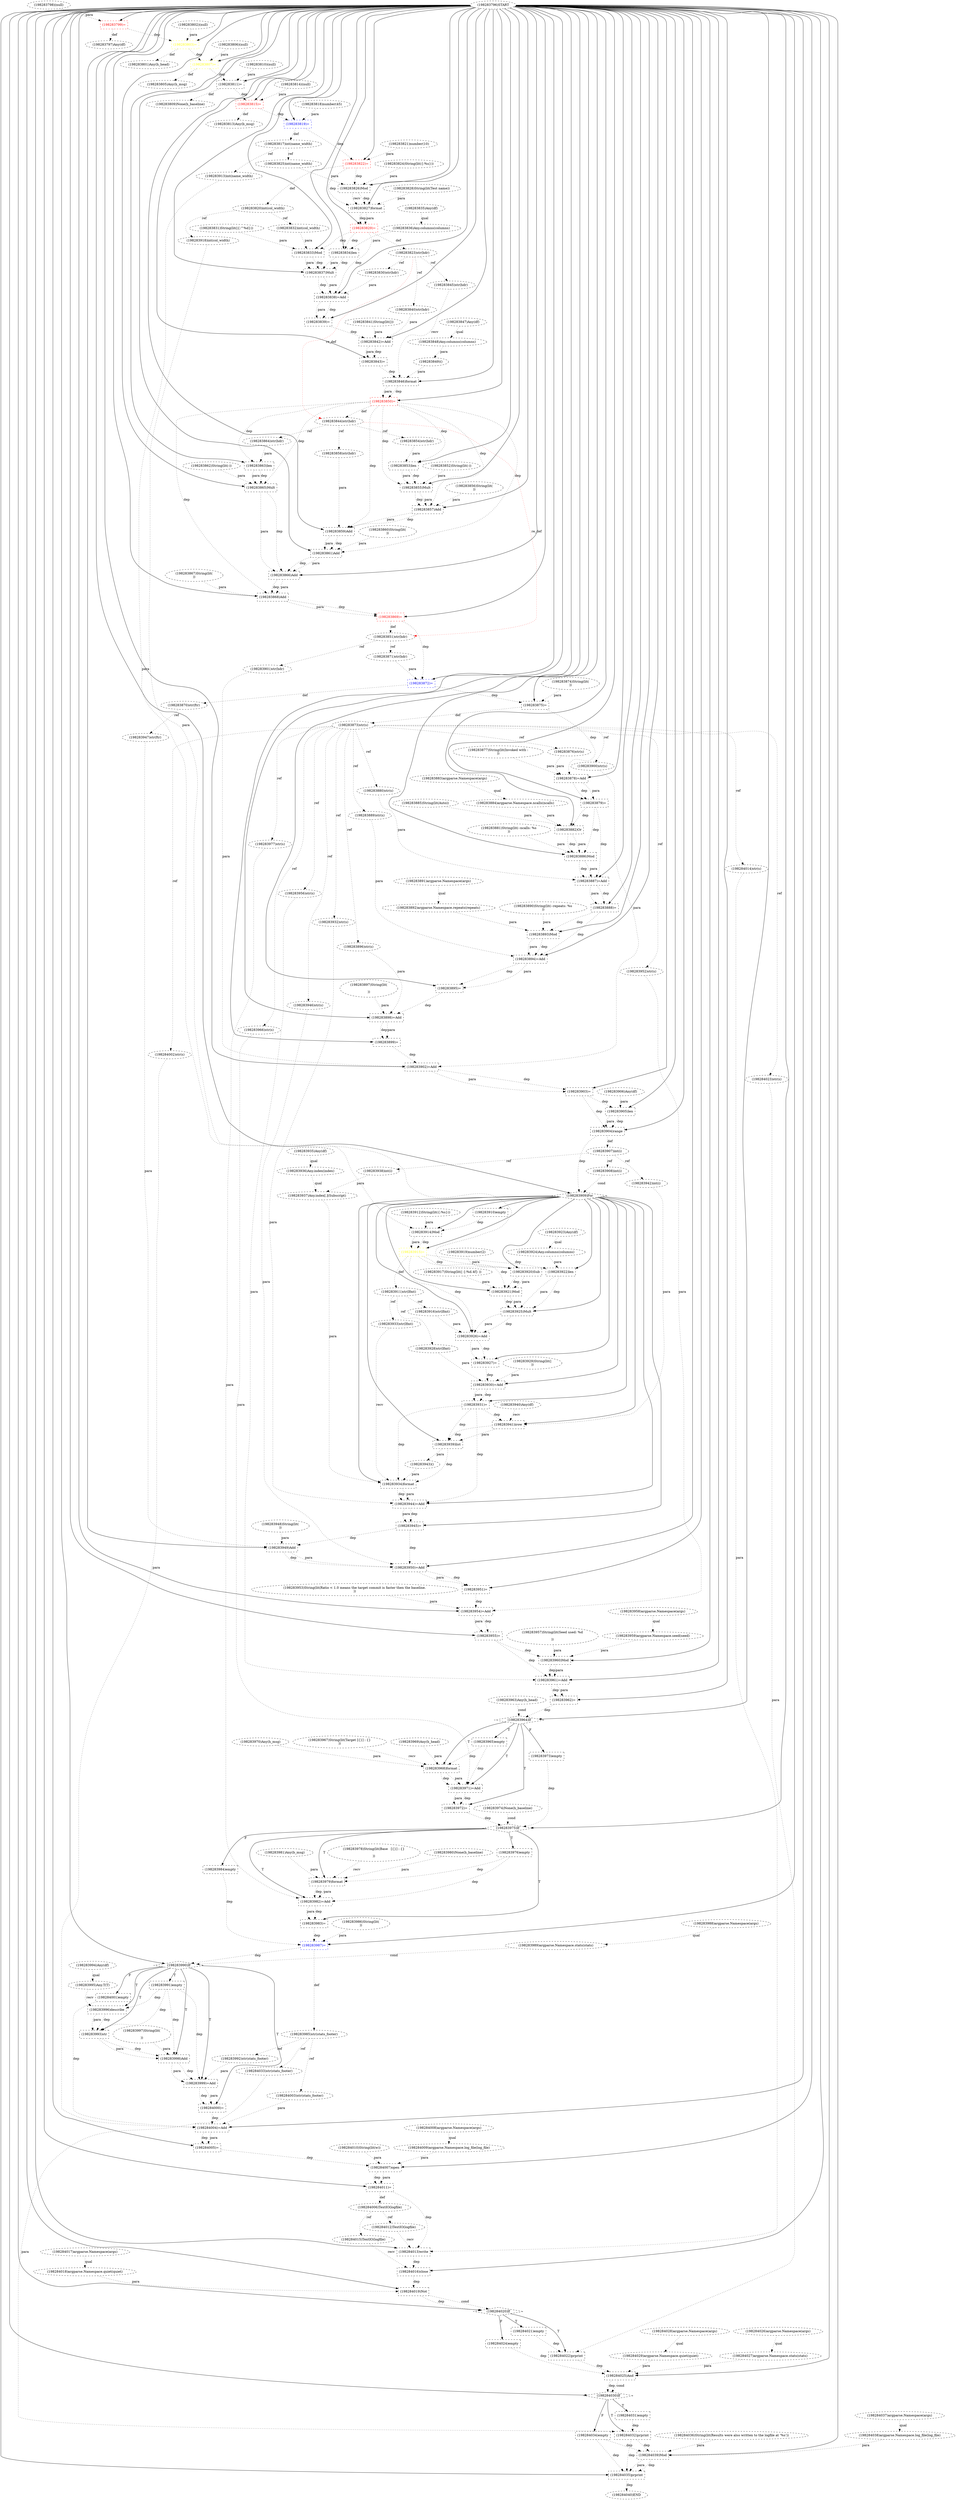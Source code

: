 digraph G {
1 [label="(198283820)int(col_width)" shape=ellipse style=dashed]
2 [label="(198283891)argparse.Namespace(args)" shape=ellipse style=dashed]
3 [label="(198284038)argparse.Namespace.log_file(log_file)" shape=ellipse style=dashed]
4 [label="(198283993)str" shape=box style=dashed]
5 [label="(198283908)int(i)" shape=ellipse style=dashed]
6 [label="(198283916)str(lfmt)" shape=ellipse style=dashed]
7 [label="(198283906)Any(df)" shape=ellipse style=dashed]
8 [label="(198283805)Any(h_msg)" shape=ellipse style=dashed]
9 [label="(198283943)()" shape=ellipse style=dashed]
10 [label="(198283995)Any.T(T)" shape=ellipse style=dashed]
11 [label="(198283983)=" shape=box style=dashed]
12 [label="(198283994)Any(df)" shape=ellipse style=dashed]
13 [label="(198284016)close" shape=box style=dashed color=black fontcolor=black]
14 [label="(198283872)=" shape=box style=dashed color=blue fontcolor=blue]
15 [label="(198283862)String(lit(-))" shape=ellipse style=dashed]
16 [label="(198283922)len" shape=box style=dashed]
17 [label="(198283960)Mod" shape=box style=dashed]
18 [label="(198284032)prprint" shape=box style=dashed]
19 [label="(198283899)=" shape=box style=dashed]
20 [label="(198284026)argparse.Namespace(args)" shape=ellipse style=dashed]
21 [label="(198283798)(null)" shape=ellipse style=dashed]
22 [label="(198283850)=" shape=box style=dashed color=red fontcolor=red]
23 [label="(198283815)=" shape=box style=dashed color=red fontcolor=red]
24 [label="(198283848)Any.columns(columns)" shape=ellipse style=dashed]
25 [label="(198283860)String(lit(
))" shape=ellipse style=dashed]
26 [label="(198283842)=Add" shape=box style=dashed]
27 [label="(198283949)Add" shape=box style=dashed]
28 [label="(198283811)=" shape=box style=dashed color=black fontcolor=black]
29 [label="(198283824)String(lit({:%s}))" shape=ellipse style=dashed]
30 [label="(198283962)=" shape=box style=dashed]
31 [label="(198283856)String(lit(
))" shape=ellipse style=dashed]
32 [label="(198283818)number(45)" shape=ellipse style=dashed]
33 [label="(198283851)str(hdr)" shape=ellipse style=dashed]
34 [label="(198283880)str(s)" shape=ellipse style=dashed]
35 [label="(198283894)=Add" shape=box style=dashed]
36 [label="(198283909)For" shape=diamond style=dashed]
37 [label="(198283911)str(lfmt)" shape=ellipse style=dashed]
38 [label="(198283918)int(col_width)" shape=ellipse style=dashed]
39 [label="(198283935)Any(df)" shape=ellipse style=dashed]
40 [label="(198283929)String(lit(|
))" shape=ellipse style=dashed]
41 [label="(198283903)=" shape=box style=dashed]
42 [label="(198283992)str(stats_footer)" shape=ellipse style=dashed]
43 [label="(198283913)int(name_width)" shape=ellipse style=dashed]
44 [label="(198283938)int(i)" shape=ellipse style=dashed]
45 [label="(198283834)len" shape=box style=dashed]
46 [label="(198284028)argparse.Namespace(args)" shape=ellipse style=dashed]
47 [label="(198283986)String(lit(
))" shape=ellipse style=dashed]
48 [label="(198283836)Any.columns(columns)" shape=ellipse style=dashed]
49 [label="(198283847)Any(df)" shape=ellipse style=dashed]
50 [label="(198283947)str(ftr)" shape=ellipse style=dashed]
51 [label="(198283967)String(lit(Target [{}] : {}
))" shape=ellipse style=dashed]
52 [label="(198283990)If" shape=diamond style=dashed]
53 [label="(198283837)Mult" shape=box style=dashed]
54 [label="(198284030)If" shape=diamond style=dashed]
55 [label="(198284029)argparse.Namespace.quiet(quiet)" shape=ellipse style=dashed]
56 [label="(198283858)str(hdr)" shape=ellipse style=dashed]
57 [label="(198284036)String(lit(Results were also written to the logfile at '%s'))" shape=ellipse style=dashed]
58 [label="(198283854)str(hdr)" shape=ellipse style=dashed]
59 [label="(198283825)int(name_width)" shape=ellipse style=dashed]
60 [label="(198284008)argparse.Namespace(args)" shape=ellipse style=dashed]
61 [label="(198283904)range" shape=box style=dashed]
62 [label="(198283985)str(stats_footer)" shape=ellipse style=dashed]
63 [label="(198284018)argparse.Namespace.quiet(quiet)" shape=ellipse style=dashed]
64 [label="(198283965)empty" shape=box style=dashed]
65 [label="(198283999)=Add" shape=box style=dashed]
66 [label="(198283817)int(name_width)" shape=ellipse style=dashed]
67 [label="(198283844)str(hdr)" shape=ellipse style=dashed]
68 [label="(198283889)str(s)" shape=ellipse style=dashed]
69 [label="(198283832)int(col_width)" shape=ellipse style=dashed]
70 [label="(198283900)str(s)" shape=ellipse style=dashed]
71 [label="(198283997)String(lit(

))" shape=ellipse style=dashed]
72 [label="(198283979)format" shape=box style=dashed]
73 [label="(198283959)argparse.Namespace.seed(seed)" shape=ellipse style=dashed]
74 [label="(198283861)Add" shape=box style=dashed]
75 [label="(198283803)=" shape=box style=dashed color=yellow fontcolor=yellow]
76 [label="(198283937)Any.index[.](Subscript)" shape=ellipse style=dashed]
77 [label="(198283897)String(lit(

))" shape=ellipse style=dashed]
78 [label="(198283819)=" shape=box style=dashed color=blue fontcolor=blue]
79 [label="(198283841)String(lit(|))" shape=ellipse style=dashed]
80 [label="(198283843)=" shape=box style=dashed]
81 [label="(198283925)Mult" shape=box style=dashed]
82 [label="(198283876)str(s)" shape=ellipse style=dashed]
83 [label="(198283970)Any(h_msg)" shape=ellipse style=dashed]
84 [label="(198283882)Or" shape=box style=dashed]
85 [label="(198284005)=" shape=box style=dashed]
86 [label="(198283948)String(lit(
))" shape=ellipse style=dashed]
87 [label="(198284021)empty" shape=box style=dashed]
88 [label="(198283845)str(hdr)" shape=ellipse style=dashed]
89 [label="(198284007)open" shape=box style=dashed color=black fontcolor=black]
90 [label="(198283917)String(lit(| {:%d.4f} ))" shape=ellipse style=dashed]
91 [label="(198283884)argparse.Namespace.ncalls(ncalls)" shape=ellipse style=dashed]
92 [label="(198283930)=Add" shape=box style=dashed]
93 [label="(198283980)None(h_baseline)" shape=ellipse style=dashed]
94 [label="(198284015)TextIO(logfile)" shape=ellipse style=dashed color=black fontcolor=black]
95 [label="(198283888)=" shape=box style=dashed]
96 [label="(198283813)Any(b_msg)" shape=ellipse style=dashed]
97 [label="(198283933)str(lfmt)" shape=ellipse style=dashed]
98 [label="(198283988)argparse.Namespace(args)" shape=ellipse style=dashed]
99 [label="(198283941)irow" shape=box style=dashed]
100 [label="(198283977)str(s)" shape=ellipse style=dashed]
101 [label="(198283939)list" shape=box style=dashed]
102 [label="(198283942)int(i)" shape=ellipse style=dashed]
103 [label="(198283881)String(lit(--ncalls: %s
))" shape=ellipse style=dashed]
104 [label="(198283955)=" shape=box style=dashed]
105 [label="(198284014)str(s)" shape=ellipse style=dashed]
106 [label="(198284020)If" shape=diamond style=dashed]
107 [label="(198283852)String(lit(-))" shape=ellipse style=dashed]
108 [label="(198283879)=" shape=box style=dashed]
109 [label="(198283868)Add" shape=box style=dashed]
110 [label="(198283963)Any(h_head)" shape=ellipse style=dashed]
111 [label="(198283855)Mult" shape=box style=dashed]
112 [label="(198283801)Any(h_head)" shape=ellipse style=dashed]
113 [label="(198284027)argparse.Namespace.stats(stats)" shape=ellipse style=dashed]
114 [label="(198283869)=" shape=box style=dashed color=red fontcolor=red]
115 [label="(198283991)empty" shape=box style=dashed]
116 [label="(198283956)str(s)" shape=ellipse style=dashed]
117 [label="(198283932)str(s)" shape=ellipse style=dashed]
118 [label="(198283886)Mod" shape=box style=dashed]
119 [label="(198283806)(null)" shape=ellipse style=dashed]
120 [label="(198283823)str(hdr)" shape=ellipse style=dashed]
121 [label="(198283928)str(lfmt)" shape=ellipse style=dashed]
122 [label="(198284006)TextIO(logfile)" shape=ellipse style=dashed color=black fontcolor=black]
123 [label="(198283964)If" shape=diamond style=dashed]
124 [label="(198284009)argparse.Namespace.log_file(log_file)" shape=ellipse style=dashed]
125 [label="(198283829)=" shape=box style=dashed color=red fontcolor=red]
126 [label="(198283998)Add" shape=box style=dashed]
127 [label="(198283866)Add" shape=box style=dashed]
128 [label="(198283982)=Add" shape=box style=dashed]
129 [label="(198283914)Mod" shape=box style=dashed]
130 [label="(198284000)=" shape=box style=dashed]
131 [label="(198283838)=Add" shape=box style=dashed]
132 [label="(198283877)String(lit(Invoked with :
))" shape=ellipse style=dashed]
133 [label="(198283874)String(lit(
))" shape=ellipse style=dashed]
134 [label="(198283853)len" shape=box style=dashed]
135 [label="(198283887)=Add" shape=box style=dashed]
136 [label="(198283796)START" style=dashed]
137 [label="(198283931)=" shape=box style=dashed]
138 [label="(198283828)String(lit(Test name))" shape=ellipse style=dashed]
139 [label="(198284001)empty" shape=box style=dashed]
140 [label="(198283896)str(s)" shape=ellipse style=dashed]
141 [label="(198283944)=Add" shape=box style=dashed]
142 [label="(198283907)int(i)" shape=ellipse style=dashed]
143 [label="(198283953)String(lit(Ratio < 1.0 means the target commit is faster then the baseline.
))" shape=ellipse style=dashed]
144 [label="(198283849)()" shape=ellipse style=dashed]
145 [label="(198283950)=Add" shape=box style=dashed]
146 [label="(198283952)str(s)" shape=ellipse style=dashed]
147 [label="(198284004)=Add" shape=box style=dashed]
148 [label="(198283814)(null)" shape=ellipse style=dashed]
149 [label="(198283870)str(ftr)" shape=ellipse style=dashed]
150 [label="(198283920)Sub" shape=box style=dashed]
151 [label="(198283924)Any.columns(columns)" shape=ellipse style=dashed]
152 [label="(198283859)Add" shape=box style=dashed]
153 [label="(198283878)=Add" shape=box style=dashed]
154 [label="(198284019)Not" shape=box style=dashed]
155 [label="(198283912)String(lit({:%s}))" shape=ellipse style=dashed]
156 [label="(198283831)String(lit(|{:^%d}))" shape=ellipse style=dashed]
157 [label="(198284017)argparse.Namespace(args)" shape=ellipse style=dashed]
158 [label="(198284037)argparse.Namespace(args)" shape=ellipse style=dashed]
159 [label="(198283871)str(hdr)" shape=ellipse style=dashed]
160 [label="(198283926)=Add" shape=box style=dashed]
161 [label="(198283946)str(s)" shape=ellipse style=dashed]
162 [label="(198283883)argparse.Namespace(args)" shape=ellipse style=dashed]
163 [label="(198284012)TextIO(logfile)" shape=ellipse style=dashed]
164 [label="(198283951)=" shape=box style=dashed]
165 [label="(198283996)describe" shape=box style=dashed]
166 [label="(198283934)format" shape=box style=dashed]
167 [label="(198283821)number(10)" shape=ellipse style=dashed]
168 [label="(198283968)format" shape=box style=dashed]
169 [label="(198283972)=" shape=box style=dashed]
170 [label="(198284031)empty" shape=box style=dashed]
171 [label="(198284010)String(lit(w))" shape=ellipse style=dashed color=black fontcolor=black]
172 [label="(198283826)Mod" shape=box style=dashed]
173 [label="(198284022)prprint" shape=box style=dashed]
174 [label="(198283875)=" shape=box style=dashed color=black fontcolor=black]
175 [label="(198284003)str(stats_footer)" shape=ellipse style=dashed]
176 [label="(198283846)format" shape=box style=dashed]
177 [label="(198283910)empty" shape=box style=dashed]
178 [label="(198284035)prprint" shape=box style=dashed]
179 [label="(198283923)Any(df)" shape=ellipse style=dashed]
180 [label="(198283865)Mult" shape=box style=dashed]
181 [label="(198283976)empty" shape=box style=dashed]
182 [label="(198283807)=" shape=box style=dashed color=yellow fontcolor=yellow]
183 [label="(198283973)empty" shape=box style=dashed]
184 [label="(198283981)Any(b_msg)" shape=ellipse style=dashed]
185 [label="(198283958)argparse.Namespace(args)" shape=ellipse style=dashed]
186 [label="(198283892)argparse.Namespace.repeats(repeats)" shape=ellipse style=dashed]
187 [label="(198283802)(null)" shape=ellipse style=dashed]
188 [label="(198283971)=Add" shape=box style=dashed]
189 [label="(198283893)Mod" shape=box style=dashed]
190 [label="(198283957)String(lit(Seed used: %d

))" shape=ellipse style=dashed]
191 [label="(198283978)String(lit(Base   [{}] : {}

))" shape=ellipse style=dashed]
192 [label="(198283975)If" shape=diamond style=dashed]
193 [label="(198283797)Any(df)" shape=ellipse style=dashed]
194 [label="(198283898)=Add" shape=box style=dashed]
195 [label="(198284034)empty" shape=box style=dashed]
196 [label="(198283940)Any(df)" shape=ellipse style=dashed]
197 [label="(198283921)Mod" shape=box style=dashed]
198 [label="(198283830)str(hdr)" shape=ellipse style=dashed]
199 [label="(198284033)str(stats_footer)" shape=ellipse style=dashed]
200 [label="(198284040)END" style=dashed]
201 [label="(198283835)Any(df)" shape=ellipse style=dashed]
202 [label="(198284024)empty" shape=box style=dashed]
203 [label="(198283966)str(s)" shape=ellipse style=dashed]
204 [label="(198283969)Any(h_head)" shape=ellipse style=dashed]
205 [label="(198283895)=" shape=box style=dashed]
206 [label="(198283954)=Add" shape=box style=dashed]
207 [label="(198284002)str(s)" shape=ellipse style=dashed]
208 [label="(198283984)empty" shape=box style=dashed]
209 [label="(198283863)len" shape=box style=dashed]
210 [label="(198283902)=Add" shape=box style=dashed]
211 [label="(198283864)str(hdr)" shape=ellipse style=dashed]
212 [label="(198284039)Mod" shape=box style=dashed]
213 [label="(198283890)String(lit(--repeats: %s
))" shape=ellipse style=dashed]
214 [label="(198283961)=Add" shape=box style=dashed]
215 [label="(198283833)Mod" shape=box style=dashed]
216 [label="(198283919)number(2)" shape=ellipse style=dashed]
217 [label="(198283867)String(lit(
))" shape=ellipse style=dashed]
218 [label="(198283873)str(s)" shape=ellipse style=dashed]
219 [label="(198283927)=" shape=box style=dashed]
220 [label="(198283989)argparse.Namespace.stats(stats)" shape=ellipse style=dashed]
221 [label="(198284013)write" shape=box style=dashed]
222 [label="(198284025)And" shape=box style=dashed]
223 [label="(198283987)=" shape=box style=dashed color=blue fontcolor=blue]
224 [label="(198284023)str(s)" shape=ellipse style=dashed]
225 [label="(198283839)=" shape=box style=dashed]
226 [label="(198283857)Add" shape=box style=dashed]
227 [label="(198283840)str(hdr)" shape=ellipse style=dashed]
228 [label="(198283905)len" shape=box style=dashed]
229 [label="(198283799)=" shape=box style=dashed color=red fontcolor=red]
230 [label="(198283822)=" shape=box style=dashed color=red fontcolor=red]
231 [label="(198283827)format" shape=box style=dashed]
232 [label="(198283936)Any.index(index)" shape=ellipse style=dashed]
233 [label="(198283945)=" shape=box style=dashed]
234 [label="(198283901)str(hdr)" shape=ellipse style=dashed]
235 [label="(198283810)(null)" shape=ellipse style=dashed]
236 [label="(198283885)String(lit(Auto))" shape=ellipse style=dashed]
237 [label="(198284011)=" shape=box style=dashed color=black fontcolor=black]
238 [label="(198283809)None(h_baseline)" shape=ellipse style=dashed]
239 [label="(198283915)=" shape=box style=dashed color=yellow fontcolor=yellow]
240 [label="(198283974)None(h_baseline)" shape=ellipse style=dashed]
230 -> 1 [label="def" style=dotted];
158 -> 3 [label="qual" style=dotted];
52 -> 4 [label="T"];
165 -> 4 [label="dep" style=dotted];
165 -> 4 [label="para" style=dotted];
115 -> 4 [label="dep" style=dotted];
142 -> 5 [label="ref" style=dotted];
37 -> 6 [label="ref" style=dotted];
182 -> 8 [label="def" style=dotted];
101 -> 9 [label="para" style=dotted];
12 -> 10 [label="qual" style=dotted];
192 -> 11 [label="T"];
128 -> 11 [label="dep" style=dotted];
128 -> 11 [label="para" style=dotted];
136 -> 13 [label="" style=solid];
94 -> 13 [label="recv" style=dotted];
221 -> 13 [label="dep" style=dotted];
136 -> 14 [label="" style=solid];
159 -> 14 [label="para" style=dotted];
114 -> 14 [label="dep" style=dotted];
36 -> 16 [label="" style=solid];
151 -> 16 [label="para" style=dotted];
239 -> 16 [label="dep" style=dotted];
136 -> 17 [label="" style=solid];
190 -> 17 [label="para" style=dotted];
73 -> 17 [label="para" style=dotted];
104 -> 17 [label="dep" style=dotted];
54 -> 18 [label="T"];
199 -> 18 [label="para" style=dotted];
170 -> 18 [label="dep" style=dotted];
136 -> 19 [label="" style=solid];
194 -> 19 [label="dep" style=dotted];
194 -> 19 [label="para" style=dotted];
136 -> 22 [label="" style=solid];
176 -> 22 [label="dep" style=dotted];
176 -> 22 [label="para" style=dotted];
136 -> 23 [label="" style=solid];
148 -> 23 [label="para" style=dotted];
28 -> 23 [label="dep" style=dotted];
49 -> 24 [label="qual" style=dotted];
136 -> 26 [label="" style=solid];
227 -> 26 [label="para" style=dotted];
79 -> 26 [label="para" style=dotted];
225 -> 26 [label="dep" style=dotted];
136 -> 27 [label="" style=solid];
50 -> 27 [label="para" style=dotted];
86 -> 27 [label="para" style=dotted];
233 -> 27 [label="dep" style=dotted];
136 -> 28 [label="" style=solid];
235 -> 28 [label="para" style=dotted];
182 -> 28 [label="dep" style=dotted];
136 -> 30 [label="" style=solid];
214 -> 30 [label="dep" style=dotted];
214 -> 30 [label="para" style=dotted];
114 -> 33 [label="def" style=dotted];
67 -> 33 [label="re_def" style=dotted color=red];
218 -> 34 [label="ref" style=dotted];
136 -> 35 [label="" style=solid];
68 -> 35 [label="para" style=dotted];
189 -> 35 [label="dep" style=dotted];
189 -> 35 [label="para" style=dotted];
95 -> 35 [label="dep" style=dotted];
136 -> 36 [label="" style=solid];
61 -> 36 [label="dep" style=dotted];
5 -> 36 [label="cond" style=dotted];
239 -> 37 [label="def" style=dotted];
1 -> 38 [label="ref" style=dotted];
136 -> 41 [label="" style=solid];
210 -> 41 [label="dep" style=dotted];
210 -> 41 [label="para" style=dotted];
62 -> 42 [label="ref" style=dotted];
66 -> 43 [label="ref" style=dotted];
142 -> 44 [label="ref" style=dotted];
136 -> 45 [label="" style=solid];
48 -> 45 [label="para" style=dotted];
125 -> 45 [label="dep" style=dotted];
201 -> 48 [label="qual" style=dotted];
149 -> 50 [label="ref" style=dotted];
136 -> 52 [label="" style=solid];
220 -> 52 [label="cond" style=dotted];
223 -> 52 [label="dep" style=dotted];
136 -> 53 [label="" style=solid];
215 -> 53 [label="dep" style=dotted];
215 -> 53 [label="para" style=dotted];
45 -> 53 [label="dep" style=dotted];
45 -> 53 [label="para" style=dotted];
136 -> 54 [label="" style=solid];
222 -> 54 [label="dep" style=dotted];
222 -> 54 [label="cond" style=dotted];
46 -> 55 [label="qual" style=dotted];
67 -> 56 [label="ref" style=dotted];
67 -> 58 [label="ref" style=dotted];
66 -> 59 [label="ref" style=dotted];
136 -> 61 [label="" style=solid];
228 -> 61 [label="dep" style=dotted];
228 -> 61 [label="para" style=dotted];
41 -> 61 [label="dep" style=dotted];
223 -> 62 [label="def" style=dotted];
157 -> 63 [label="qual" style=dotted];
123 -> 64 [label="T"];
52 -> 65 [label="T"];
42 -> 65 [label="para" style=dotted];
126 -> 65 [label="dep" style=dotted];
126 -> 65 [label="para" style=dotted];
115 -> 65 [label="dep" style=dotted];
78 -> 66 [label="def" style=dotted];
22 -> 67 [label="def" style=dotted];
120 -> 67 [label="re_def" style=dotted color=red];
218 -> 68 [label="ref" style=dotted];
1 -> 69 [label="ref" style=dotted];
218 -> 70 [label="ref" style=dotted];
192 -> 72 [label="T"];
191 -> 72 [label="recv" style=dotted];
93 -> 72 [label="para" style=dotted];
184 -> 72 [label="para" style=dotted];
181 -> 72 [label="dep" style=dotted];
185 -> 73 [label="qual" style=dotted];
136 -> 74 [label="" style=solid];
152 -> 74 [label="dep" style=dotted];
152 -> 74 [label="para" style=dotted];
25 -> 74 [label="para" style=dotted];
22 -> 74 [label="dep" style=dotted];
136 -> 75 [label="" style=solid];
187 -> 75 [label="para" style=dotted];
229 -> 75 [label="dep" style=dotted];
232 -> 76 [label="qual" style=dotted];
44 -> 76 [label="para" style=dotted];
136 -> 78 [label="" style=solid];
32 -> 78 [label="para" style=dotted];
23 -> 78 [label="dep" style=dotted];
136 -> 80 [label="" style=solid];
26 -> 80 [label="dep" style=dotted];
26 -> 80 [label="para" style=dotted];
36 -> 81 [label="" style=solid];
197 -> 81 [label="dep" style=dotted];
197 -> 81 [label="para" style=dotted];
16 -> 81 [label="dep" style=dotted];
16 -> 81 [label="para" style=dotted];
218 -> 82 [label="ref" style=dotted];
136 -> 84 [label="" style=solid];
91 -> 84 [label="para" style=dotted];
236 -> 84 [label="para" style=dotted];
108 -> 84 [label="dep" style=dotted];
136 -> 85 [label="" style=solid];
147 -> 85 [label="dep" style=dotted];
147 -> 85 [label="para" style=dotted];
106 -> 87 [label="T"];
120 -> 88 [label="ref" style=dotted];
136 -> 89 [label="" style=solid];
124 -> 89 [label="para" style=dotted];
171 -> 89 [label="para" style=dotted];
85 -> 89 [label="dep" style=dotted];
162 -> 91 [label="qual" style=dotted];
36 -> 92 [label="" style=solid];
121 -> 92 [label="para" style=dotted];
40 -> 92 [label="para" style=dotted];
219 -> 92 [label="dep" style=dotted];
122 -> 94 [label="ref" style=dotted];
136 -> 95 [label="" style=solid];
135 -> 95 [label="dep" style=dotted];
135 -> 95 [label="para" style=dotted];
23 -> 96 [label="def" style=dotted];
37 -> 97 [label="ref" style=dotted];
36 -> 99 [label="" style=solid];
196 -> 99 [label="recv" style=dotted];
102 -> 99 [label="para" style=dotted];
137 -> 99 [label="dep" style=dotted];
218 -> 100 [label="ref" style=dotted];
36 -> 101 [label="" style=solid];
99 -> 101 [label="dep" style=dotted];
99 -> 101 [label="para" style=dotted];
137 -> 101 [label="dep" style=dotted];
142 -> 102 [label="ref" style=dotted];
136 -> 104 [label="" style=solid];
206 -> 104 [label="dep" style=dotted];
206 -> 104 [label="para" style=dotted];
218 -> 105 [label="ref" style=dotted];
136 -> 106 [label="" style=solid];
154 -> 106 [label="dep" style=dotted];
154 -> 106 [label="cond" style=dotted];
136 -> 108 [label="" style=solid];
153 -> 108 [label="dep" style=dotted];
153 -> 108 [label="para" style=dotted];
136 -> 109 [label="" style=solid];
127 -> 109 [label="dep" style=dotted];
127 -> 109 [label="para" style=dotted];
217 -> 109 [label="para" style=dotted];
22 -> 109 [label="dep" style=dotted];
136 -> 111 [label="" style=solid];
107 -> 111 [label="para" style=dotted];
134 -> 111 [label="dep" style=dotted];
134 -> 111 [label="para" style=dotted];
22 -> 111 [label="dep" style=dotted];
75 -> 112 [label="def" style=dotted];
20 -> 113 [label="qual" style=dotted];
136 -> 114 [label="" style=solid];
109 -> 114 [label="dep" style=dotted];
109 -> 114 [label="para" style=dotted];
52 -> 115 [label="T"];
218 -> 116 [label="ref" style=dotted];
218 -> 117 [label="ref" style=dotted];
136 -> 118 [label="" style=solid];
103 -> 118 [label="para" style=dotted];
84 -> 118 [label="dep" style=dotted];
84 -> 118 [label="para" style=dotted];
108 -> 118 [label="dep" style=dotted];
125 -> 120 [label="def" style=dotted];
37 -> 121 [label="ref" style=dotted];
237 -> 122 [label="def" style=dotted];
136 -> 123 [label="" style=solid];
110 -> 123 [label="cond" style=dotted];
30 -> 123 [label="dep" style=dotted];
60 -> 124 [label="qual" style=dotted];
136 -> 125 [label="" style=solid];
231 -> 125 [label="dep" style=dotted];
231 -> 125 [label="para" style=dotted];
52 -> 126 [label="T"];
4 -> 126 [label="dep" style=dotted];
4 -> 126 [label="para" style=dotted];
71 -> 126 [label="para" style=dotted];
115 -> 126 [label="dep" style=dotted];
136 -> 127 [label="" style=solid];
74 -> 127 [label="dep" style=dotted];
74 -> 127 [label="para" style=dotted];
180 -> 127 [label="dep" style=dotted];
180 -> 127 [label="para" style=dotted];
192 -> 128 [label="T"];
100 -> 128 [label="para" style=dotted];
72 -> 128 [label="dep" style=dotted];
72 -> 128 [label="para" style=dotted];
181 -> 128 [label="dep" style=dotted];
36 -> 129 [label="" style=solid];
155 -> 129 [label="para" style=dotted];
43 -> 129 [label="para" style=dotted];
177 -> 129 [label="dep" style=dotted];
52 -> 130 [label="T"];
65 -> 130 [label="dep" style=dotted];
65 -> 130 [label="para" style=dotted];
136 -> 131 [label="" style=solid];
198 -> 131 [label="para" style=dotted];
53 -> 131 [label="dep" style=dotted];
53 -> 131 [label="para" style=dotted];
125 -> 131 [label="dep" style=dotted];
136 -> 134 [label="" style=solid];
58 -> 134 [label="para" style=dotted];
22 -> 134 [label="dep" style=dotted];
136 -> 135 [label="" style=solid];
34 -> 135 [label="para" style=dotted];
118 -> 135 [label="dep" style=dotted];
118 -> 135 [label="para" style=dotted];
108 -> 135 [label="dep" style=dotted];
36 -> 137 [label="" style=solid];
92 -> 137 [label="dep" style=dotted];
92 -> 137 [label="para" style=dotted];
52 -> 139 [label="F"];
218 -> 140 [label="ref" style=dotted];
36 -> 141 [label="" style=solid];
117 -> 141 [label="para" style=dotted];
166 -> 141 [label="dep" style=dotted];
166 -> 141 [label="para" style=dotted];
137 -> 141 [label="dep" style=dotted];
61 -> 142 [label="def" style=dotted];
24 -> 144 [label="para" style=dotted];
136 -> 145 [label="" style=solid];
161 -> 145 [label="para" style=dotted];
27 -> 145 [label="dep" style=dotted];
27 -> 145 [label="para" style=dotted];
233 -> 145 [label="dep" style=dotted];
218 -> 146 [label="ref" style=dotted];
136 -> 147 [label="" style=solid];
207 -> 147 [label="para" style=dotted];
175 -> 147 [label="para" style=dotted];
130 -> 147 [label="dep" style=dotted];
139 -> 147 [label="dep" style=dotted];
14 -> 149 [label="def" style=dotted];
36 -> 150 [label="" style=solid];
38 -> 150 [label="para" style=dotted];
216 -> 150 [label="para" style=dotted];
239 -> 150 [label="dep" style=dotted];
179 -> 151 [label="qual" style=dotted];
136 -> 152 [label="" style=solid];
226 -> 152 [label="dep" style=dotted];
226 -> 152 [label="para" style=dotted];
56 -> 152 [label="para" style=dotted];
22 -> 152 [label="dep" style=dotted];
136 -> 153 [label="" style=solid];
82 -> 153 [label="para" style=dotted];
132 -> 153 [label="para" style=dotted];
174 -> 153 [label="dep" style=dotted];
136 -> 154 [label="" style=solid];
63 -> 154 [label="para" style=dotted];
13 -> 154 [label="dep" style=dotted];
33 -> 159 [label="ref" style=dotted];
36 -> 160 [label="" style=solid];
6 -> 160 [label="para" style=dotted];
81 -> 160 [label="dep" style=dotted];
81 -> 160 [label="para" style=dotted];
239 -> 160 [label="dep" style=dotted];
218 -> 161 [label="ref" style=dotted];
122 -> 163 [label="ref" style=dotted];
136 -> 164 [label="" style=solid];
145 -> 164 [label="dep" style=dotted];
145 -> 164 [label="para" style=dotted];
52 -> 165 [label="T"];
10 -> 165 [label="recv" style=dotted];
115 -> 165 [label="dep" style=dotted];
36 -> 166 [label="" style=solid];
97 -> 166 [label="recv" style=dotted];
76 -> 166 [label="para" style=dotted];
101 -> 166 [label="dep" style=dotted];
9 -> 166 [label="para" style=dotted];
137 -> 166 [label="dep" style=dotted];
123 -> 168 [label="T"];
51 -> 168 [label="recv" style=dotted];
204 -> 168 [label="para" style=dotted];
83 -> 168 [label="para" style=dotted];
64 -> 168 [label="dep" style=dotted];
123 -> 169 [label="T"];
188 -> 169 [label="dep" style=dotted];
188 -> 169 [label="para" style=dotted];
54 -> 170 [label="T"];
136 -> 172 [label="" style=solid];
29 -> 172 [label="para" style=dotted];
59 -> 172 [label="para" style=dotted];
230 -> 172 [label="dep" style=dotted];
106 -> 173 [label="T"];
224 -> 173 [label="para" style=dotted];
87 -> 173 [label="dep" style=dotted];
136 -> 174 [label="" style=solid];
133 -> 174 [label="para" style=dotted];
14 -> 174 [label="dep" style=dotted];
62 -> 175 [label="ref" style=dotted];
136 -> 176 [label="" style=solid];
88 -> 176 [label="recv" style=dotted];
144 -> 176 [label="para" style=dotted];
80 -> 176 [label="dep" style=dotted];
36 -> 177 [label="" style=solid];
136 -> 178 [label="" style=solid];
212 -> 178 [label="dep" style=dotted];
212 -> 178 [label="para" style=dotted];
18 -> 178 [label="dep" style=dotted];
195 -> 178 [label="dep" style=dotted];
136 -> 180 [label="" style=solid];
15 -> 180 [label="para" style=dotted];
209 -> 180 [label="dep" style=dotted];
209 -> 180 [label="para" style=dotted];
22 -> 180 [label="dep" style=dotted];
192 -> 181 [label="T"];
136 -> 182 [label="" style=solid];
119 -> 182 [label="para" style=dotted];
75 -> 182 [label="dep" style=dotted];
123 -> 183 [label="F"];
2 -> 186 [label="qual" style=dotted];
123 -> 188 [label="T"];
203 -> 188 [label="para" style=dotted];
168 -> 188 [label="dep" style=dotted];
168 -> 188 [label="para" style=dotted];
64 -> 188 [label="dep" style=dotted];
136 -> 189 [label="" style=solid];
213 -> 189 [label="para" style=dotted];
186 -> 189 [label="para" style=dotted];
95 -> 189 [label="dep" style=dotted];
136 -> 192 [label="" style=solid];
240 -> 192 [label="cond" style=dotted];
183 -> 192 [label="dep" style=dotted];
169 -> 192 [label="dep" style=dotted];
229 -> 193 [label="def" style=dotted];
136 -> 194 [label="" style=solid];
140 -> 194 [label="para" style=dotted];
77 -> 194 [label="para" style=dotted];
205 -> 194 [label="dep" style=dotted];
54 -> 195 [label="F"];
36 -> 197 [label="" style=solid];
90 -> 197 [label="para" style=dotted];
150 -> 197 [label="dep" style=dotted];
150 -> 197 [label="para" style=dotted];
239 -> 197 [label="dep" style=dotted];
120 -> 198 [label="ref" style=dotted];
62 -> 199 [label="ref" style=dotted];
178 -> 200 [label="dep" style=dotted];
106 -> 202 [label="F"];
218 -> 203 [label="ref" style=dotted];
136 -> 205 [label="" style=solid];
35 -> 205 [label="dep" style=dotted];
35 -> 205 [label="para" style=dotted];
136 -> 206 [label="" style=solid];
146 -> 206 [label="para" style=dotted];
143 -> 206 [label="para" style=dotted];
164 -> 206 [label="dep" style=dotted];
218 -> 207 [label="ref" style=dotted];
192 -> 208 [label="F"];
136 -> 209 [label="" style=solid];
211 -> 209 [label="para" style=dotted];
22 -> 209 [label="dep" style=dotted];
136 -> 210 [label="" style=solid];
70 -> 210 [label="para" style=dotted];
234 -> 210 [label="para" style=dotted];
19 -> 210 [label="dep" style=dotted];
67 -> 211 [label="ref" style=dotted];
136 -> 212 [label="" style=solid];
57 -> 212 [label="para" style=dotted];
3 -> 212 [label="para" style=dotted];
18 -> 212 [label="dep" style=dotted];
195 -> 212 [label="dep" style=dotted];
136 -> 214 [label="" style=solid];
116 -> 214 [label="para" style=dotted];
17 -> 214 [label="dep" style=dotted];
17 -> 214 [label="para" style=dotted];
104 -> 214 [label="dep" style=dotted];
136 -> 215 [label="" style=solid];
156 -> 215 [label="para" style=dotted];
69 -> 215 [label="para" style=dotted];
125 -> 215 [label="dep" style=dotted];
174 -> 218 [label="def" style=dotted];
36 -> 219 [label="" style=solid];
160 -> 219 [label="dep" style=dotted];
160 -> 219 [label="para" style=dotted];
98 -> 220 [label="qual" style=dotted];
136 -> 221 [label="" style=solid];
163 -> 221 [label="recv" style=dotted];
105 -> 221 [label="para" style=dotted];
237 -> 221 [label="dep" style=dotted];
136 -> 222 [label="" style=solid];
113 -> 222 [label="para" style=dotted];
55 -> 222 [label="para" style=dotted];
173 -> 222 [label="dep" style=dotted];
202 -> 222 [label="dep" style=dotted];
136 -> 223 [label="" style=solid];
47 -> 223 [label="para" style=dotted];
208 -> 223 [label="dep" style=dotted];
11 -> 223 [label="dep" style=dotted];
218 -> 224 [label="ref" style=dotted];
136 -> 225 [label="" style=solid];
131 -> 225 [label="dep" style=dotted];
131 -> 225 [label="para" style=dotted];
136 -> 226 [label="" style=solid];
111 -> 226 [label="dep" style=dotted];
111 -> 226 [label="para" style=dotted];
31 -> 226 [label="para" style=dotted];
22 -> 226 [label="dep" style=dotted];
120 -> 227 [label="ref" style=dotted];
136 -> 228 [label="" style=solid];
7 -> 228 [label="para" style=dotted];
41 -> 228 [label="dep" style=dotted];
136 -> 229 [label="" style=solid];
21 -> 229 [label="para" style=dotted];
136 -> 230 [label="" style=solid];
167 -> 230 [label="para" style=dotted];
78 -> 230 [label="dep" style=dotted];
136 -> 231 [label="" style=solid];
172 -> 231 [label="dep" style=dotted];
172 -> 231 [label="recv" style=dotted];
138 -> 231 [label="para" style=dotted];
230 -> 231 [label="dep" style=dotted];
39 -> 232 [label="qual" style=dotted];
36 -> 233 [label="" style=solid];
141 -> 233 [label="dep" style=dotted];
141 -> 233 [label="para" style=dotted];
33 -> 234 [label="ref" style=dotted];
136 -> 237 [label="" style=solid];
89 -> 237 [label="dep" style=dotted];
89 -> 237 [label="para" style=dotted];
28 -> 238 [label="def" style=dotted];
36 -> 239 [label="" style=solid];
129 -> 239 [label="dep" style=dotted];
129 -> 239 [label="para" style=dotted];
}